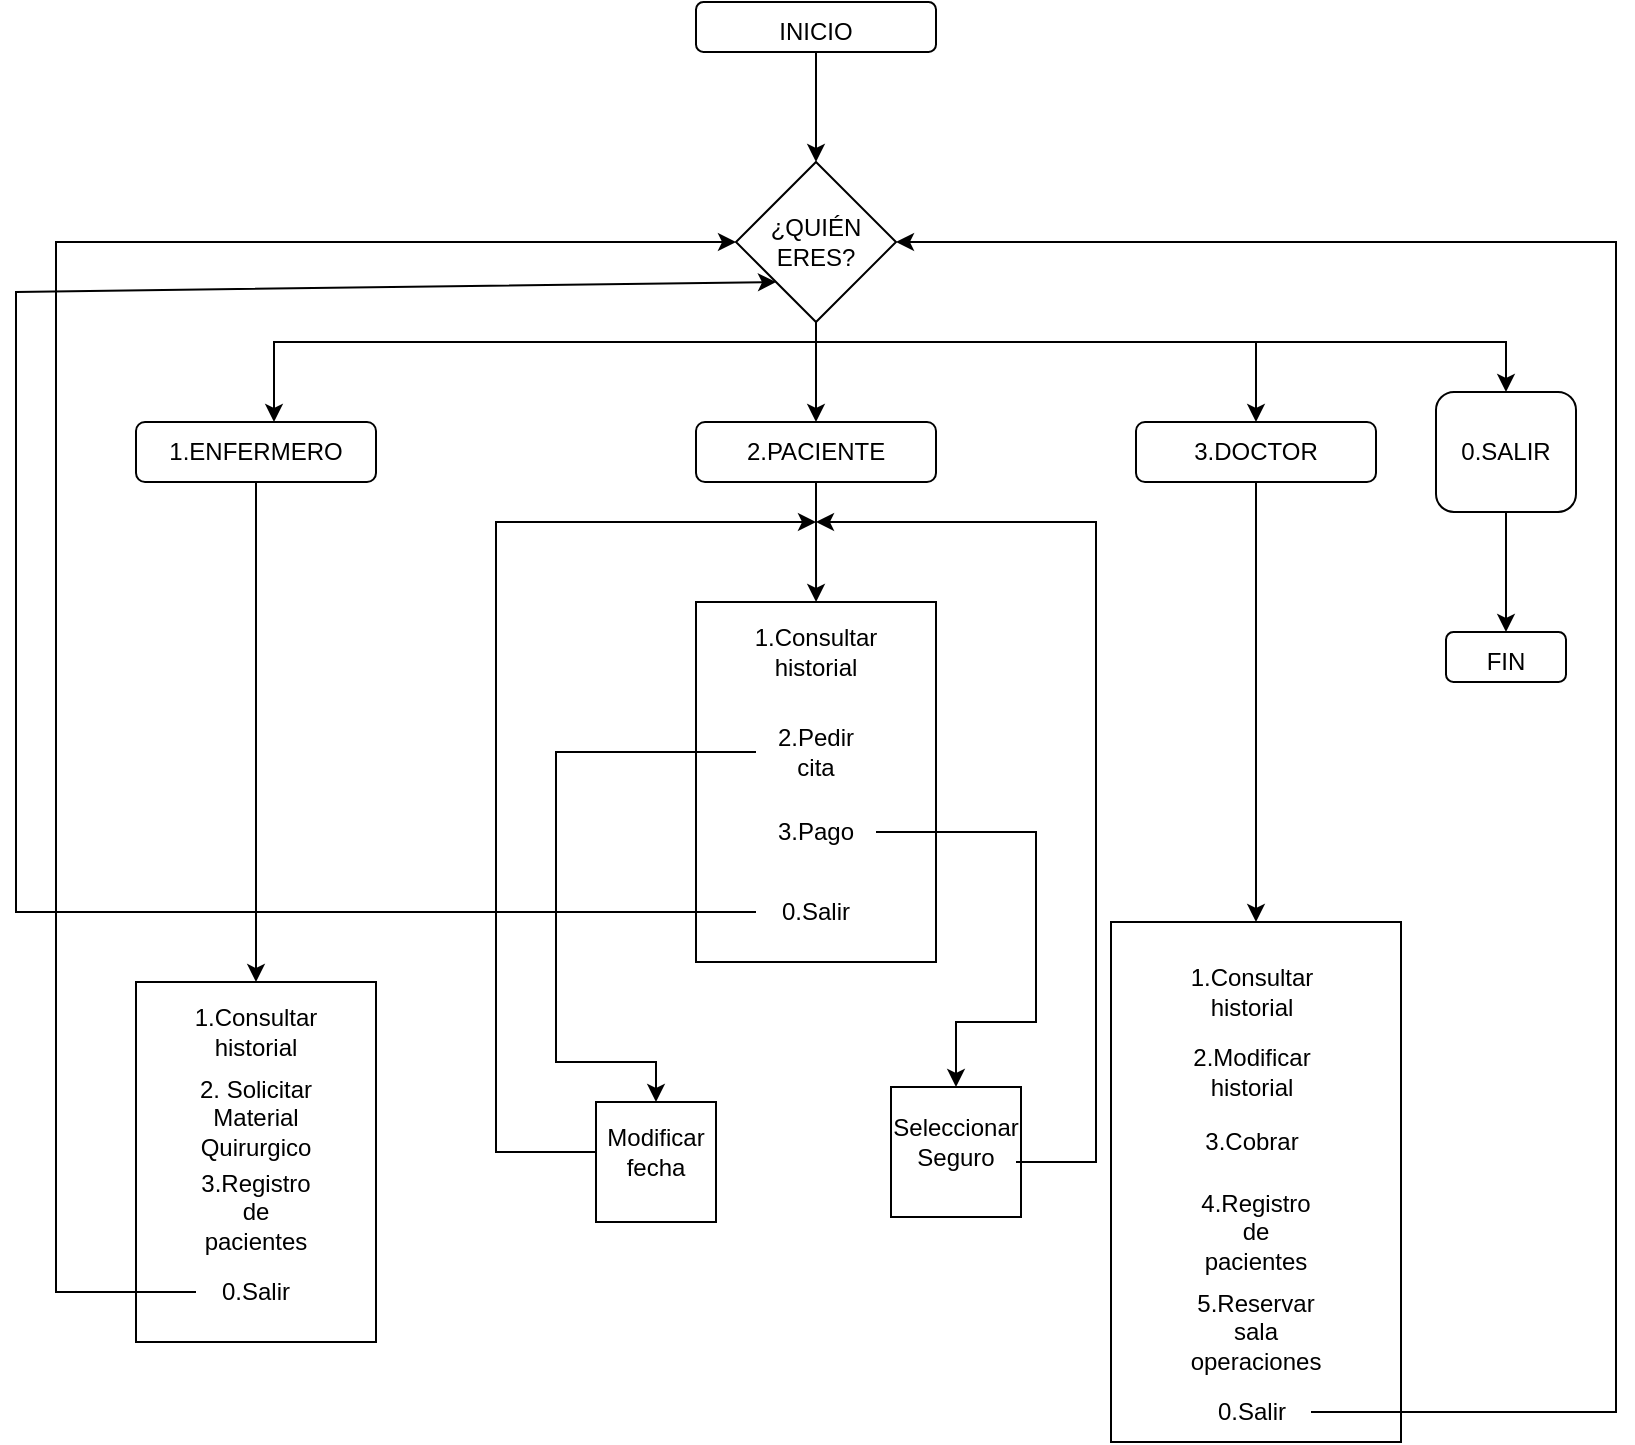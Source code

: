 <mxfile version="16.5.1" type="device"><diagram id="cNf9Y46AoSaL_wzR61jN" name="Página-1"><mxGraphModel dx="1139" dy="1762" grid="1" gridSize="10" guides="1" tooltips="1" connect="1" arrows="1" fold="1" page="1" pageScale="1" pageWidth="827" pageHeight="1169" math="0" shadow="0"><root><mxCell id="0"/><mxCell id="1" parent="0"/><mxCell id="qvpyTMmVt4Kg5VZEESr4-14" value="" style="rounded=0;whiteSpace=wrap;html=1;" vertex="1" parent="1"><mxGeometry x="350" y="250" width="120" height="180" as="geometry"/></mxCell><mxCell id="qvpyTMmVt4Kg5VZEESr4-13" value="" style="rounded=0;whiteSpace=wrap;html=1;" vertex="1" parent="1"><mxGeometry x="70" y="440" width="120" height="180" as="geometry"/></mxCell><mxCell id="qvpyTMmVt4Kg5VZEESr4-11" value="" style="rounded=0;whiteSpace=wrap;html=1;" vertex="1" parent="1"><mxGeometry x="557.5" y="410" width="145" height="260" as="geometry"/></mxCell><mxCell id="qvpyTMmVt4Kg5VZEESr4-7" value="" style="rhombus;whiteSpace=wrap;html=1;" vertex="1" parent="1"><mxGeometry x="370" y="30" width="80" height="80" as="geometry"/></mxCell><mxCell id="OWxvko6_gMH-jTa4X0hy-51" value="" style="rounded=1;whiteSpace=wrap;html=1;" parent="1" vertex="1"><mxGeometry x="350" y="-50" width="120" height="25" as="geometry"/></mxCell><mxCell id="OWxvko6_gMH-jTa4X0hy-48" value="" style="rounded=1;whiteSpace=wrap;html=1;" parent="1" vertex="1"><mxGeometry x="720" y="145" width="70" height="60" as="geometry"/></mxCell><mxCell id="OWxvko6_gMH-jTa4X0hy-47" value="" style="rounded=1;whiteSpace=wrap;html=1;" parent="1" vertex="1"><mxGeometry x="570" y="160" width="120" height="30" as="geometry"/></mxCell><mxCell id="OWxvko6_gMH-jTa4X0hy-46" value="" style="rounded=1;whiteSpace=wrap;html=1;" parent="1" vertex="1"><mxGeometry x="350" y="160" width="120" height="30" as="geometry"/></mxCell><mxCell id="OWxvko6_gMH-jTa4X0hy-45" value="" style="rounded=1;whiteSpace=wrap;html=1;" parent="1" vertex="1"><mxGeometry x="70" y="160" width="120" height="30" as="geometry"/></mxCell><mxCell id="OWxvko6_gMH-jTa4X0hy-4" value="3.DOCTOR" style="text;html=1;strokeColor=none;fillColor=none;align=center;verticalAlign=middle;whiteSpace=wrap;rounded=0;" parent="1" vertex="1"><mxGeometry x="600" y="160" width="60" height="30" as="geometry"/></mxCell><mxCell id="OWxvko6_gMH-jTa4X0hy-5" value="1.ENFERMERO" style="text;html=1;strokeColor=none;fillColor=none;align=center;verticalAlign=middle;whiteSpace=wrap;rounded=0;" parent="1" vertex="1"><mxGeometry x="100" y="160" width="60" height="30" as="geometry"/></mxCell><mxCell id="OWxvko6_gMH-jTa4X0hy-6" value="2.PACIENTE" style="text;html=1;strokeColor=none;fillColor=none;align=center;verticalAlign=middle;whiteSpace=wrap;rounded=0;" parent="1" vertex="1"><mxGeometry x="380" y="160" width="60" height="30" as="geometry"/></mxCell><mxCell id="OWxvko6_gMH-jTa4X0hy-7" value="0.SALIR" style="text;html=1;strokeColor=none;fillColor=none;align=center;verticalAlign=middle;whiteSpace=wrap;rounded=0;" parent="1" vertex="1"><mxGeometry x="725" y="160" width="60" height="30" as="geometry"/></mxCell><mxCell id="OWxvko6_gMH-jTa4X0hy-10" value="" style="endArrow=classic;html=1;rounded=0;exitX=0.5;exitY=1;exitDx=0;exitDy=0;entryX=0.5;entryY=0;entryDx=0;entryDy=0;" parent="1" source="OWxvko6_gMH-jTa4X0hy-47" target="qvpyTMmVt4Kg5VZEESr4-11" edge="1"><mxGeometry width="50" height="50" relative="1" as="geometry"><mxPoint x="640" y="190" as="sourcePoint"/><mxPoint x="639" y="410" as="targetPoint"/><Array as="points"><mxPoint x="630" y="260"/></Array></mxGeometry></mxCell><mxCell id="OWxvko6_gMH-jTa4X0hy-14" value="1.Consultar historial" style="text;html=1;strokeColor=none;fillColor=none;align=center;verticalAlign=middle;whiteSpace=wrap;rounded=0;" parent="1" vertex="1"><mxGeometry x="597.5" y="430" width="60" height="30" as="geometry"/></mxCell><mxCell id="OWxvko6_gMH-jTa4X0hy-15" value="2.Modificar historial" style="text;html=1;strokeColor=none;fillColor=none;align=center;verticalAlign=middle;whiteSpace=wrap;rounded=0;" parent="1" vertex="1"><mxGeometry x="597.5" y="470" width="60" height="30" as="geometry"/></mxCell><mxCell id="OWxvko6_gMH-jTa4X0hy-16" value="3.Cobrar" style="text;html=1;strokeColor=none;fillColor=none;align=center;verticalAlign=middle;whiteSpace=wrap;rounded=0;" parent="1" vertex="1"><mxGeometry x="597.5" y="505" width="60" height="30" as="geometry"/></mxCell><mxCell id="OWxvko6_gMH-jTa4X0hy-17" value="0.Salir" style="text;html=1;strokeColor=none;fillColor=none;align=center;verticalAlign=middle;whiteSpace=wrap;rounded=0;" parent="1" vertex="1"><mxGeometry x="597.5" y="640" width="60" height="30" as="geometry"/></mxCell><mxCell id="OWxvko6_gMH-jTa4X0hy-18" value="" style="endArrow=classic;html=1;rounded=0;exitX=0.5;exitY=1;exitDx=0;exitDy=0;entryX=0.5;entryY=0;entryDx=0;entryDy=0;" parent="1" source="OWxvko6_gMH-jTa4X0hy-5" edge="1"><mxGeometry width="50" height="50" relative="1" as="geometry"><mxPoint x="420" y="380" as="sourcePoint"/><mxPoint x="130" y="440" as="targetPoint"/><Array as="points"/></mxGeometry></mxCell><mxCell id="OWxvko6_gMH-jTa4X0hy-20" value="1.Consultar historial" style="text;html=1;strokeColor=none;fillColor=none;align=center;verticalAlign=middle;whiteSpace=wrap;rounded=0;" parent="1" vertex="1"><mxGeometry x="100" y="450" width="60" height="30" as="geometry"/></mxCell><mxCell id="OWxvko6_gMH-jTa4X0hy-23" value="0.Salir" style="text;html=1;strokeColor=none;fillColor=none;align=center;verticalAlign=middle;whiteSpace=wrap;rounded=0;" parent="1" vertex="1"><mxGeometry x="100" y="580" width="60" height="30" as="geometry"/></mxCell><mxCell id="OWxvko6_gMH-jTa4X0hy-24" value="" style="endArrow=classic;html=1;rounded=0;exitX=0.5;exitY=1;exitDx=0;exitDy=0;entryX=0.478;entryY=0;entryDx=0;entryDy=0;entryPerimeter=0;" parent="1" source="OWxvko6_gMH-jTa4X0hy-6" edge="1"><mxGeometry width="50" height="50" relative="1" as="geometry"><mxPoint x="390" y="227.5" as="sourcePoint"/><mxPoint x="410.04" y="250" as="targetPoint"/><Array as="points"><mxPoint x="410" y="228"/></Array></mxGeometry></mxCell><mxCell id="OWxvko6_gMH-jTa4X0hy-26" value="1.Consultar historial" style="text;html=1;strokeColor=none;fillColor=none;align=center;verticalAlign=middle;whiteSpace=wrap;rounded=0;" parent="1" vertex="1"><mxGeometry x="380" y="260" width="60" height="30" as="geometry"/></mxCell><mxCell id="OWxvko6_gMH-jTa4X0hy-27" value="2.Pedir cita" style="text;html=1;strokeColor=none;fillColor=none;align=center;verticalAlign=middle;whiteSpace=wrap;rounded=0;" parent="1" vertex="1"><mxGeometry x="380" y="310" width="60" height="30" as="geometry"/></mxCell><mxCell id="OWxvko6_gMH-jTa4X0hy-28" value="3.Pago" style="text;html=1;strokeColor=none;fillColor=none;align=center;verticalAlign=middle;whiteSpace=wrap;rounded=0;" parent="1" vertex="1"><mxGeometry x="380" y="350" width="60" height="30" as="geometry"/></mxCell><mxCell id="OWxvko6_gMH-jTa4X0hy-29" value="0.Salir" style="text;html=1;strokeColor=none;fillColor=none;align=center;verticalAlign=middle;whiteSpace=wrap;rounded=0;" parent="1" vertex="1"><mxGeometry x="380" y="390" width="60" height="30" as="geometry"/></mxCell><mxCell id="OWxvko6_gMH-jTa4X0hy-30" value="" style="endArrow=classic;html=1;rounded=0;exitX=0;exitY=0.5;exitDx=0;exitDy=0;entryX=0.5;entryY=0;entryDx=0;entryDy=0;" parent="1" source="OWxvko6_gMH-jTa4X0hy-27" target="OWxvko6_gMH-jTa4X0hy-32" edge="1"><mxGeometry width="50" height="50" relative="1" as="geometry"><mxPoint x="430" y="540" as="sourcePoint"/><mxPoint x="240" y="680" as="targetPoint"/><Array as="points"><mxPoint x="280" y="325"/><mxPoint x="280" y="480"/><mxPoint x="330" y="480"/></Array></mxGeometry></mxCell><mxCell id="OWxvko6_gMH-jTa4X0hy-32" value="" style="whiteSpace=wrap;html=1;aspect=fixed;" parent="1" vertex="1"><mxGeometry x="300" y="500" width="60" height="60" as="geometry"/></mxCell><mxCell id="OWxvko6_gMH-jTa4X0hy-33" value="Modificar fecha" style="text;html=1;strokeColor=none;fillColor=none;align=center;verticalAlign=middle;whiteSpace=wrap;rounded=0;" parent="1" vertex="1"><mxGeometry x="300" y="510" width="60" height="30" as="geometry"/></mxCell><mxCell id="OWxvko6_gMH-jTa4X0hy-34" value="" style="endArrow=classic;html=1;rounded=0;exitX=1;exitY=0.5;exitDx=0;exitDy=0;entryX=0.5;entryY=0;entryDx=0;entryDy=0;" parent="1" source="OWxvko6_gMH-jTa4X0hy-28" target="OWxvko6_gMH-jTa4X0hy-36" edge="1"><mxGeometry width="50" height="50" relative="1" as="geometry"><mxPoint x="730" y="510" as="sourcePoint"/><mxPoint x="470" y="655" as="targetPoint"/><Array as="points"><mxPoint x="520" y="365"/><mxPoint x="520" y="460"/><mxPoint x="480" y="460"/></Array></mxGeometry></mxCell><mxCell id="OWxvko6_gMH-jTa4X0hy-36" value="" style="whiteSpace=wrap;html=1;aspect=fixed;" parent="1" vertex="1"><mxGeometry x="447.5" y="492.5" width="65" height="65" as="geometry"/></mxCell><mxCell id="OWxvko6_gMH-jTa4X0hy-37" value="Seleccionar Seguro" style="text;html=1;strokeColor=none;fillColor=none;align=center;verticalAlign=middle;whiteSpace=wrap;rounded=0;" parent="1" vertex="1"><mxGeometry x="450" y="505" width="60" height="30" as="geometry"/></mxCell><mxCell id="OWxvko6_gMH-jTa4X0hy-38" value="" style="endArrow=classic;html=1;rounded=0;exitX=0;exitY=0.5;exitDx=0;exitDy=0;" parent="1" source="OWxvko6_gMH-jTa4X0hy-23" target="OWxvko6_gMH-jTa4X0hy-58" edge="1"><mxGeometry width="50" height="50" relative="1" as="geometry"><mxPoint x="90" y="525" as="sourcePoint"/><mxPoint x="285" y="80" as="targetPoint"/><Array as="points"><mxPoint x="30" y="595"/><mxPoint x="30" y="430"/><mxPoint x="30" y="270"/><mxPoint x="30" y="70"/></Array></mxGeometry></mxCell><mxCell id="OWxvko6_gMH-jTa4X0hy-39" value="" style="endArrow=classic;html=1;rounded=0;exitX=0;exitY=0.5;exitDx=0;exitDy=0;entryX=0;entryY=1;entryDx=0;entryDy=0;" parent="1" source="OWxvko6_gMH-jTa4X0hy-29" target="qvpyTMmVt4Kg5VZEESr4-7" edge="1"><mxGeometry width="50" height="50" relative="1" as="geometry"><mxPoint x="170" y="535" as="sourcePoint"/><mxPoint x="360" y="95" as="targetPoint"/><Array as="points"><mxPoint x="280" y="405"/><mxPoint x="10" y="405"/><mxPoint x="10" y="95"/></Array></mxGeometry></mxCell><mxCell id="OWxvko6_gMH-jTa4X0hy-40" value="" style="endArrow=classic;html=1;rounded=0;entryX=1;entryY=0.5;entryDx=0;entryDy=0;" parent="1" source="OWxvko6_gMH-jTa4X0hy-17" target="OWxvko6_gMH-jTa4X0hy-58" edge="1"><mxGeometry width="50" height="50" relative="1" as="geometry"><mxPoint x="690" y="585" as="sourcePoint"/><mxPoint x="535" y="80" as="targetPoint"/><Array as="points"><mxPoint x="810" y="655"/><mxPoint x="810" y="280"/><mxPoint x="810" y="70"/></Array></mxGeometry></mxCell><mxCell id="OWxvko6_gMH-jTa4X0hy-42" value="" style="endArrow=classic;html=1;rounded=0;exitX=0.5;exitY=1;exitDx=0;exitDy=0;entryX=0.5;entryY=0;entryDx=0;entryDy=0;" parent="1" target="OWxvko6_gMH-jTa4X0hy-6" edge="1"><mxGeometry width="50" height="50" relative="1" as="geometry"><mxPoint x="410" y="110" as="sourcePoint"/><mxPoint x="470" y="260" as="targetPoint"/></mxGeometry></mxCell><mxCell id="OWxvko6_gMH-jTa4X0hy-43" value="" style="endArrow=classic;html=1;rounded=0;entryX=0.5;entryY=0;entryDx=0;entryDy=0;" parent="1" target="OWxvko6_gMH-jTa4X0hy-4" edge="1"><mxGeometry width="50" height="50" relative="1" as="geometry"><mxPoint x="410" y="120" as="sourcePoint"/><mxPoint x="470" y="260" as="targetPoint"/><Array as="points"><mxPoint x="630" y="120"/></Array></mxGeometry></mxCell><mxCell id="OWxvko6_gMH-jTa4X0hy-44" value="" style="endArrow=classic;html=1;rounded=0;entryX=0.65;entryY=0;entryDx=0;entryDy=0;entryPerimeter=0;" parent="1" target="OWxvko6_gMH-jTa4X0hy-5" edge="1"><mxGeometry width="50" height="50" relative="1" as="geometry"><mxPoint x="410" y="120" as="sourcePoint"/><mxPoint x="470" y="260" as="targetPoint"/><Array as="points"><mxPoint x="139" y="120"/></Array></mxGeometry></mxCell><mxCell id="OWxvko6_gMH-jTa4X0hy-49" value="" style="endArrow=classic;html=1;rounded=0;entryX=0.5;entryY=0;entryDx=0;entryDy=0;" parent="1" target="OWxvko6_gMH-jTa4X0hy-48" edge="1"><mxGeometry width="50" height="50" relative="1" as="geometry"><mxPoint x="410" y="120" as="sourcePoint"/><mxPoint x="760" y="120" as="targetPoint"/><Array as="points"><mxPoint x="755" y="120"/></Array></mxGeometry></mxCell><mxCell id="OWxvko6_gMH-jTa4X0hy-50" value="INICIO" style="text;html=1;strokeColor=none;fillColor=none;align=center;verticalAlign=middle;whiteSpace=wrap;rounded=0;" parent="1" vertex="1"><mxGeometry x="380" y="-50" width="60" height="30" as="geometry"/></mxCell><mxCell id="OWxvko6_gMH-jTa4X0hy-52" value="" style="rounded=1;whiteSpace=wrap;html=1;" parent="1" vertex="1"><mxGeometry x="725" y="265" width="60" height="25" as="geometry"/></mxCell><mxCell id="OWxvko6_gMH-jTa4X0hy-53" value="FIN" style="text;html=1;strokeColor=none;fillColor=none;align=center;verticalAlign=middle;whiteSpace=wrap;rounded=0;" parent="1" vertex="1"><mxGeometry x="725" y="265" width="60" height="30" as="geometry"/></mxCell><mxCell id="OWxvko6_gMH-jTa4X0hy-54" value="" style="endArrow=classic;html=1;rounded=0;entryX=0.5;entryY=0;entryDx=0;entryDy=0;exitX=0.5;exitY=1;exitDx=0;exitDy=0;" parent="1" target="OWxvko6_gMH-jTa4X0hy-53" edge="1" source="OWxvko6_gMH-jTa4X0hy-48"><mxGeometry width="50" height="50" relative="1" as="geometry"><mxPoint x="760" y="190" as="sourcePoint"/><mxPoint x="755" y="220" as="targetPoint"/></mxGeometry></mxCell><mxCell id="OWxvko6_gMH-jTa4X0hy-55" value="" style="endArrow=classic;html=1;rounded=0;exitX=0;exitY=0.5;exitDx=0;exitDy=0;" parent="1" source="OWxvko6_gMH-jTa4X0hy-33" edge="1"><mxGeometry width="50" height="50" relative="1" as="geometry"><mxPoint x="430" y="430" as="sourcePoint"/><mxPoint x="410" y="210" as="targetPoint"/><Array as="points"><mxPoint x="250" y="525"/><mxPoint x="250" y="210"/></Array></mxGeometry></mxCell><mxCell id="OWxvko6_gMH-jTa4X0hy-56" value="" style="endArrow=classic;html=1;rounded=0;" parent="1" edge="1"><mxGeometry width="50" height="50" relative="1" as="geometry"><mxPoint x="510" y="530" as="sourcePoint"/><mxPoint x="410" y="210" as="targetPoint"/><Array as="points"><mxPoint x="550" y="530"/><mxPoint x="550" y="210"/></Array></mxGeometry></mxCell><mxCell id="OWxvko6_gMH-jTa4X0hy-58" value="¿QUIÉN ERES?" style="text;html=1;strokeColor=none;fillColor=none;align=center;verticalAlign=middle;whiteSpace=wrap;rounded=0;" parent="1" vertex="1"><mxGeometry x="370" y="45" width="80" height="50" as="geometry"/></mxCell><mxCell id="qvpyTMmVt4Kg5VZEESr4-1" value="2. Solicitar Material Quirurgico" style="text;html=1;strokeColor=none;fillColor=none;align=center;verticalAlign=middle;whiteSpace=wrap;rounded=0;" vertex="1" parent="1"><mxGeometry x="100" y="492.5" width="60" height="30" as="geometry"/></mxCell><mxCell id="qvpyTMmVt4Kg5VZEESr4-3" value="3.Registro de pacientes" style="text;html=1;strokeColor=none;fillColor=none;align=center;verticalAlign=middle;whiteSpace=wrap;rounded=0;" vertex="1" parent="1"><mxGeometry x="100" y="540" width="60" height="30" as="geometry"/></mxCell><mxCell id="qvpyTMmVt4Kg5VZEESr4-8" value="" style="endArrow=classic;html=1;rounded=0;exitX=0.5;exitY=1;exitDx=0;exitDy=0;" edge="1" parent="1" source="OWxvko6_gMH-jTa4X0hy-51" target="qvpyTMmVt4Kg5VZEESr4-7"><mxGeometry width="50" height="50" relative="1" as="geometry"><mxPoint x="550" y="200" as="sourcePoint"/><mxPoint x="600" y="150" as="targetPoint"/></mxGeometry></mxCell><mxCell id="qvpyTMmVt4Kg5VZEESr4-9" value="4.Registro de pacientes" style="text;html=1;strokeColor=none;fillColor=none;align=center;verticalAlign=middle;whiteSpace=wrap;rounded=0;" vertex="1" parent="1"><mxGeometry x="600" y="550" width="60" height="30" as="geometry"/></mxCell><mxCell id="qvpyTMmVt4Kg5VZEESr4-10" value="5.Reservar sala operaciones" style="text;html=1;strokeColor=none;fillColor=none;align=center;verticalAlign=middle;whiteSpace=wrap;rounded=0;" vertex="1" parent="1"><mxGeometry x="600" y="600" width="60" height="30" as="geometry"/></mxCell></root></mxGraphModel></diagram></mxfile>